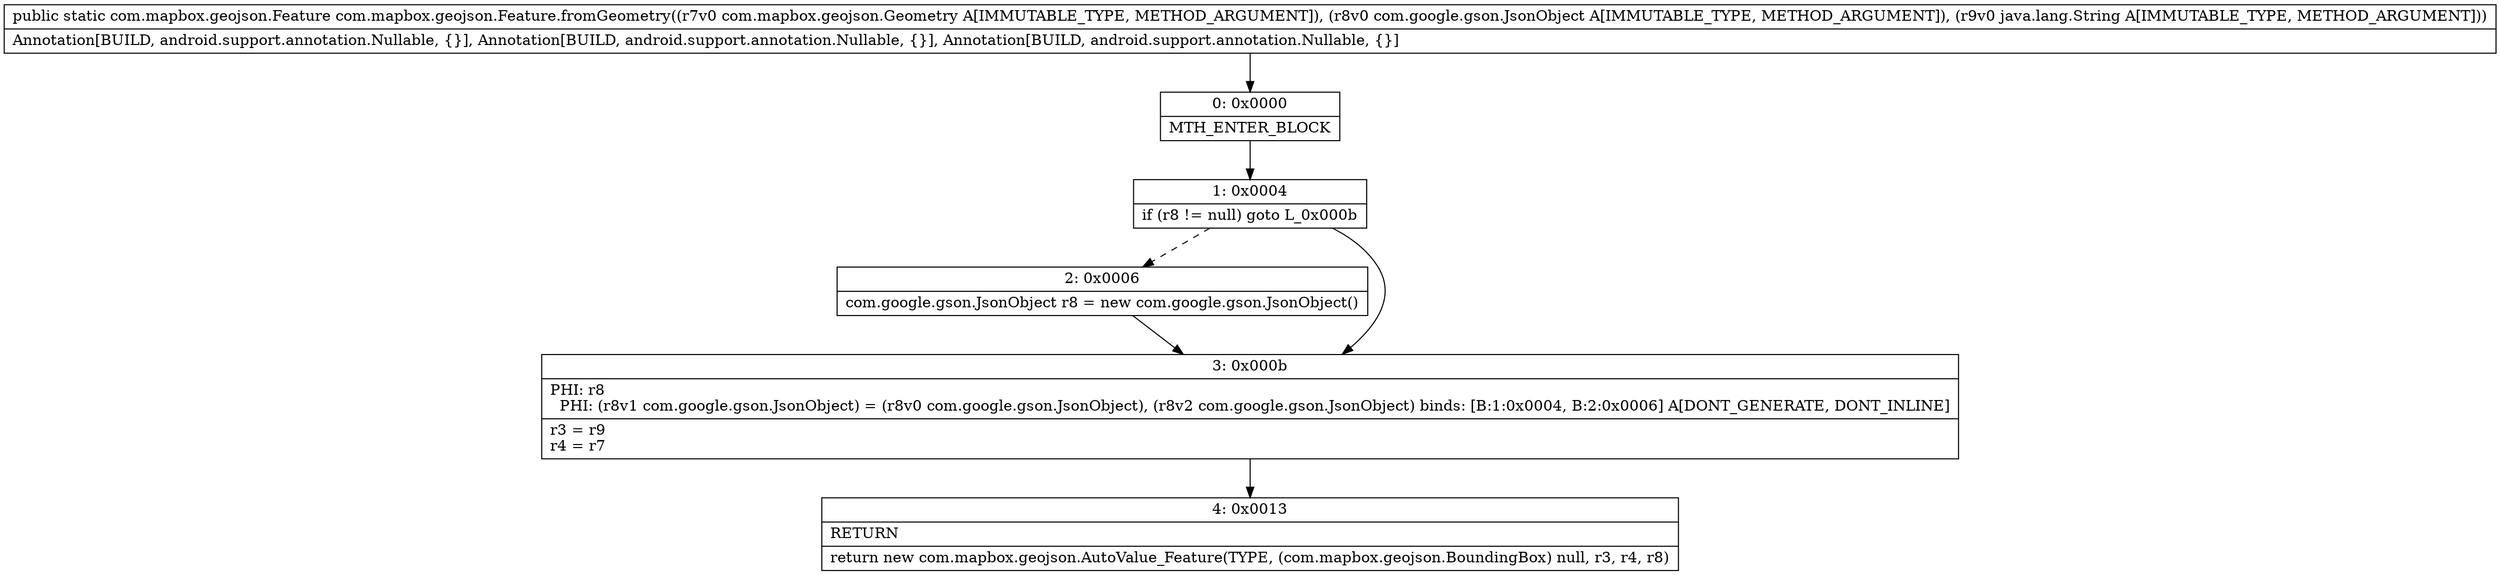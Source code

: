 digraph "CFG forcom.mapbox.geojson.Feature.fromGeometry(Lcom\/mapbox\/geojson\/Geometry;Lcom\/google\/gson\/JsonObject;Ljava\/lang\/String;)Lcom\/mapbox\/geojson\/Feature;" {
Node_0 [shape=record,label="{0\:\ 0x0000|MTH_ENTER_BLOCK\l}"];
Node_1 [shape=record,label="{1\:\ 0x0004|if (r8 != null) goto L_0x000b\l}"];
Node_2 [shape=record,label="{2\:\ 0x0006|com.google.gson.JsonObject r8 = new com.google.gson.JsonObject()\l}"];
Node_3 [shape=record,label="{3\:\ 0x000b|PHI: r8 \l  PHI: (r8v1 com.google.gson.JsonObject) = (r8v0 com.google.gson.JsonObject), (r8v2 com.google.gson.JsonObject) binds: [B:1:0x0004, B:2:0x0006] A[DONT_GENERATE, DONT_INLINE]\l|r3 = r9\lr4 = r7\l}"];
Node_4 [shape=record,label="{4\:\ 0x0013|RETURN\l|return new com.mapbox.geojson.AutoValue_Feature(TYPE, (com.mapbox.geojson.BoundingBox) null, r3, r4, r8)\l}"];
MethodNode[shape=record,label="{public static com.mapbox.geojson.Feature com.mapbox.geojson.Feature.fromGeometry((r7v0 com.mapbox.geojson.Geometry A[IMMUTABLE_TYPE, METHOD_ARGUMENT]), (r8v0 com.google.gson.JsonObject A[IMMUTABLE_TYPE, METHOD_ARGUMENT]), (r9v0 java.lang.String A[IMMUTABLE_TYPE, METHOD_ARGUMENT]))  | Annotation[BUILD, android.support.annotation.Nullable, \{\}], Annotation[BUILD, android.support.annotation.Nullable, \{\}], Annotation[BUILD, android.support.annotation.Nullable, \{\}]\l}"];
MethodNode -> Node_0;
Node_0 -> Node_1;
Node_1 -> Node_2[style=dashed];
Node_1 -> Node_3;
Node_2 -> Node_3;
Node_3 -> Node_4;
}


